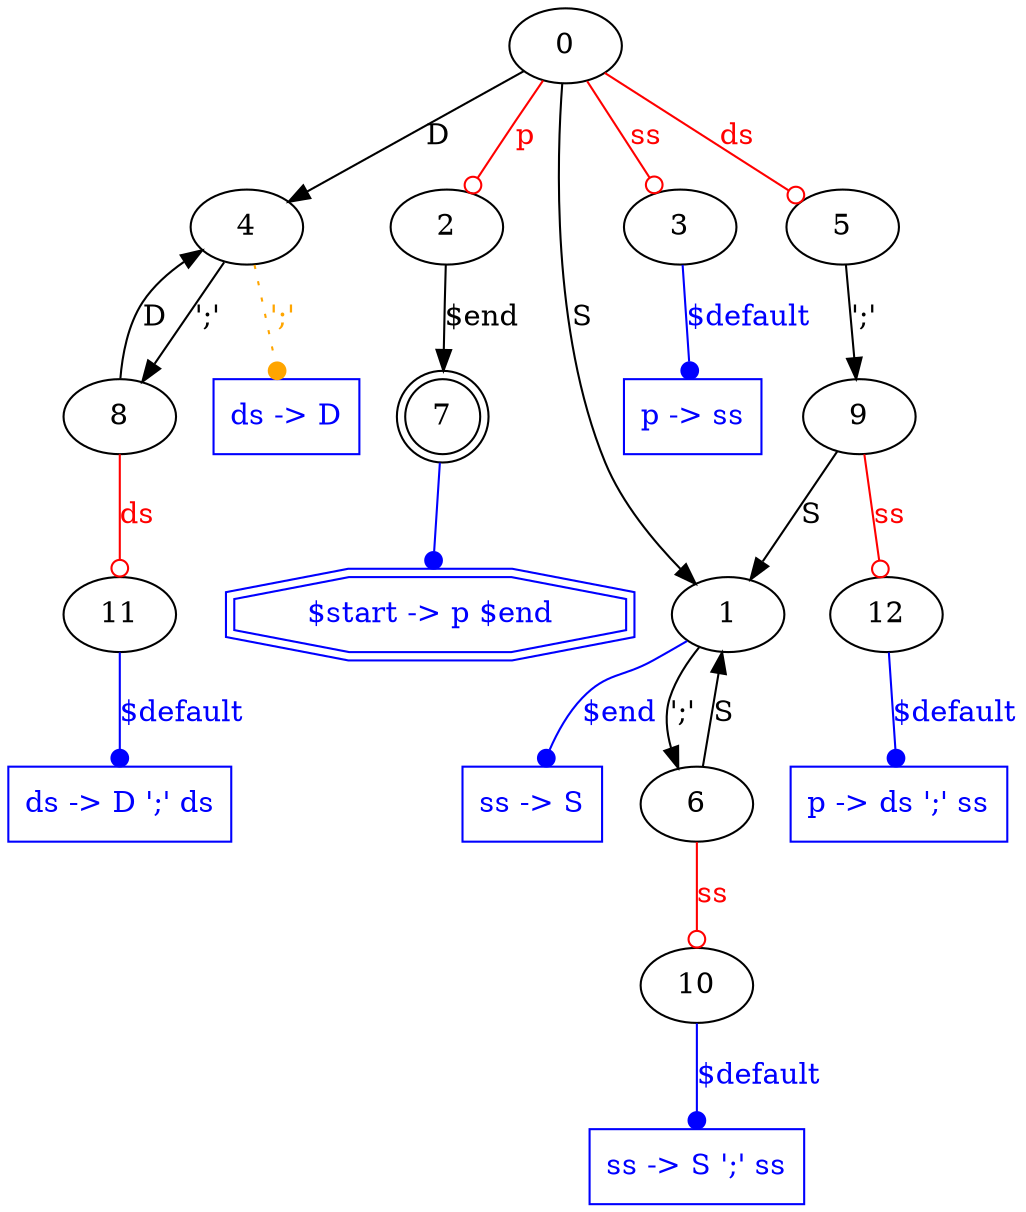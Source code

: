 digraph G {
concentrate = true

"$start -> p $end" [shape = doubleoctagon, fontcolor=blue, color=blue ]
"p -> ds ';' ss" [shape = box, fontcolor=blue, color=blue ]
"p -> ss" [shape = box, fontcolor=blue, color=blue ]
"ds -> D ';' ds" [shape = box, fontcolor=blue, color=blue ]
"ds -> D" [shape = box, fontcolor=blue, color=blue ]
"ss -> S ';' ss" [shape = box, fontcolor=blue, color=blue ]
"ss -> S" [shape = box, fontcolor=blue, color=blue ]
0 -> 4 [label = "D"]
0 -> 1 [label = "S"]
0 -> 2 [label = "p", arrowhead = odot, color = "red", fontcolor = "red"]
0 -> 3 [label = "ss", arrowhead = odot, color = "red", fontcolor = "red"]
0 -> 5 [label = "ds", arrowhead = odot, color = "red", fontcolor = "red"]
1 -> 6 [label = "';'"]
1 -> "ss -> S" [label = "$end", arrowhead=dot, color = "blue", fontcolor = "blue"]
2 -> 7 [label = "$end"]
3 -> "p -> ss" [label = "$default", arrowhead=dot, color = "blue", fontcolor = "blue"]
4 -> 8 [label = "';'"]
4 -> "ds -> D" [label = "';'", arrowhead=dot, style=dotted, color = "orange", fontcolor = "orange"]
5 -> 9 [label = "';'"]
6 -> 1 [label = "S"]
6 -> 10 [label = "ss", arrowhead = odot, color = "red", fontcolor = "red"]
7 [shape = doublecircle]
7 -> "$start -> p $end" [arrowhead = dot, color = blue]
8 -> 4 [label = "D"]
8 -> 11 [label = "ds", arrowhead = odot, color = "red", fontcolor = "red"]
9 -> 1 [label = "S"]
9 -> 12 [label = "ss", arrowhead = odot, color = "red", fontcolor = "red"]
10 -> "ss -> S ';' ss" [label = "$default", arrowhead=dot, color = "blue", fontcolor = "blue"]
11 -> "ds -> D ';' ds" [label = "$default", arrowhead=dot, color = "blue", fontcolor = "blue"]
12 -> "p -> ds ';' ss" [label = "$default", arrowhead=dot, color = "blue", fontcolor = "blue"]

}
